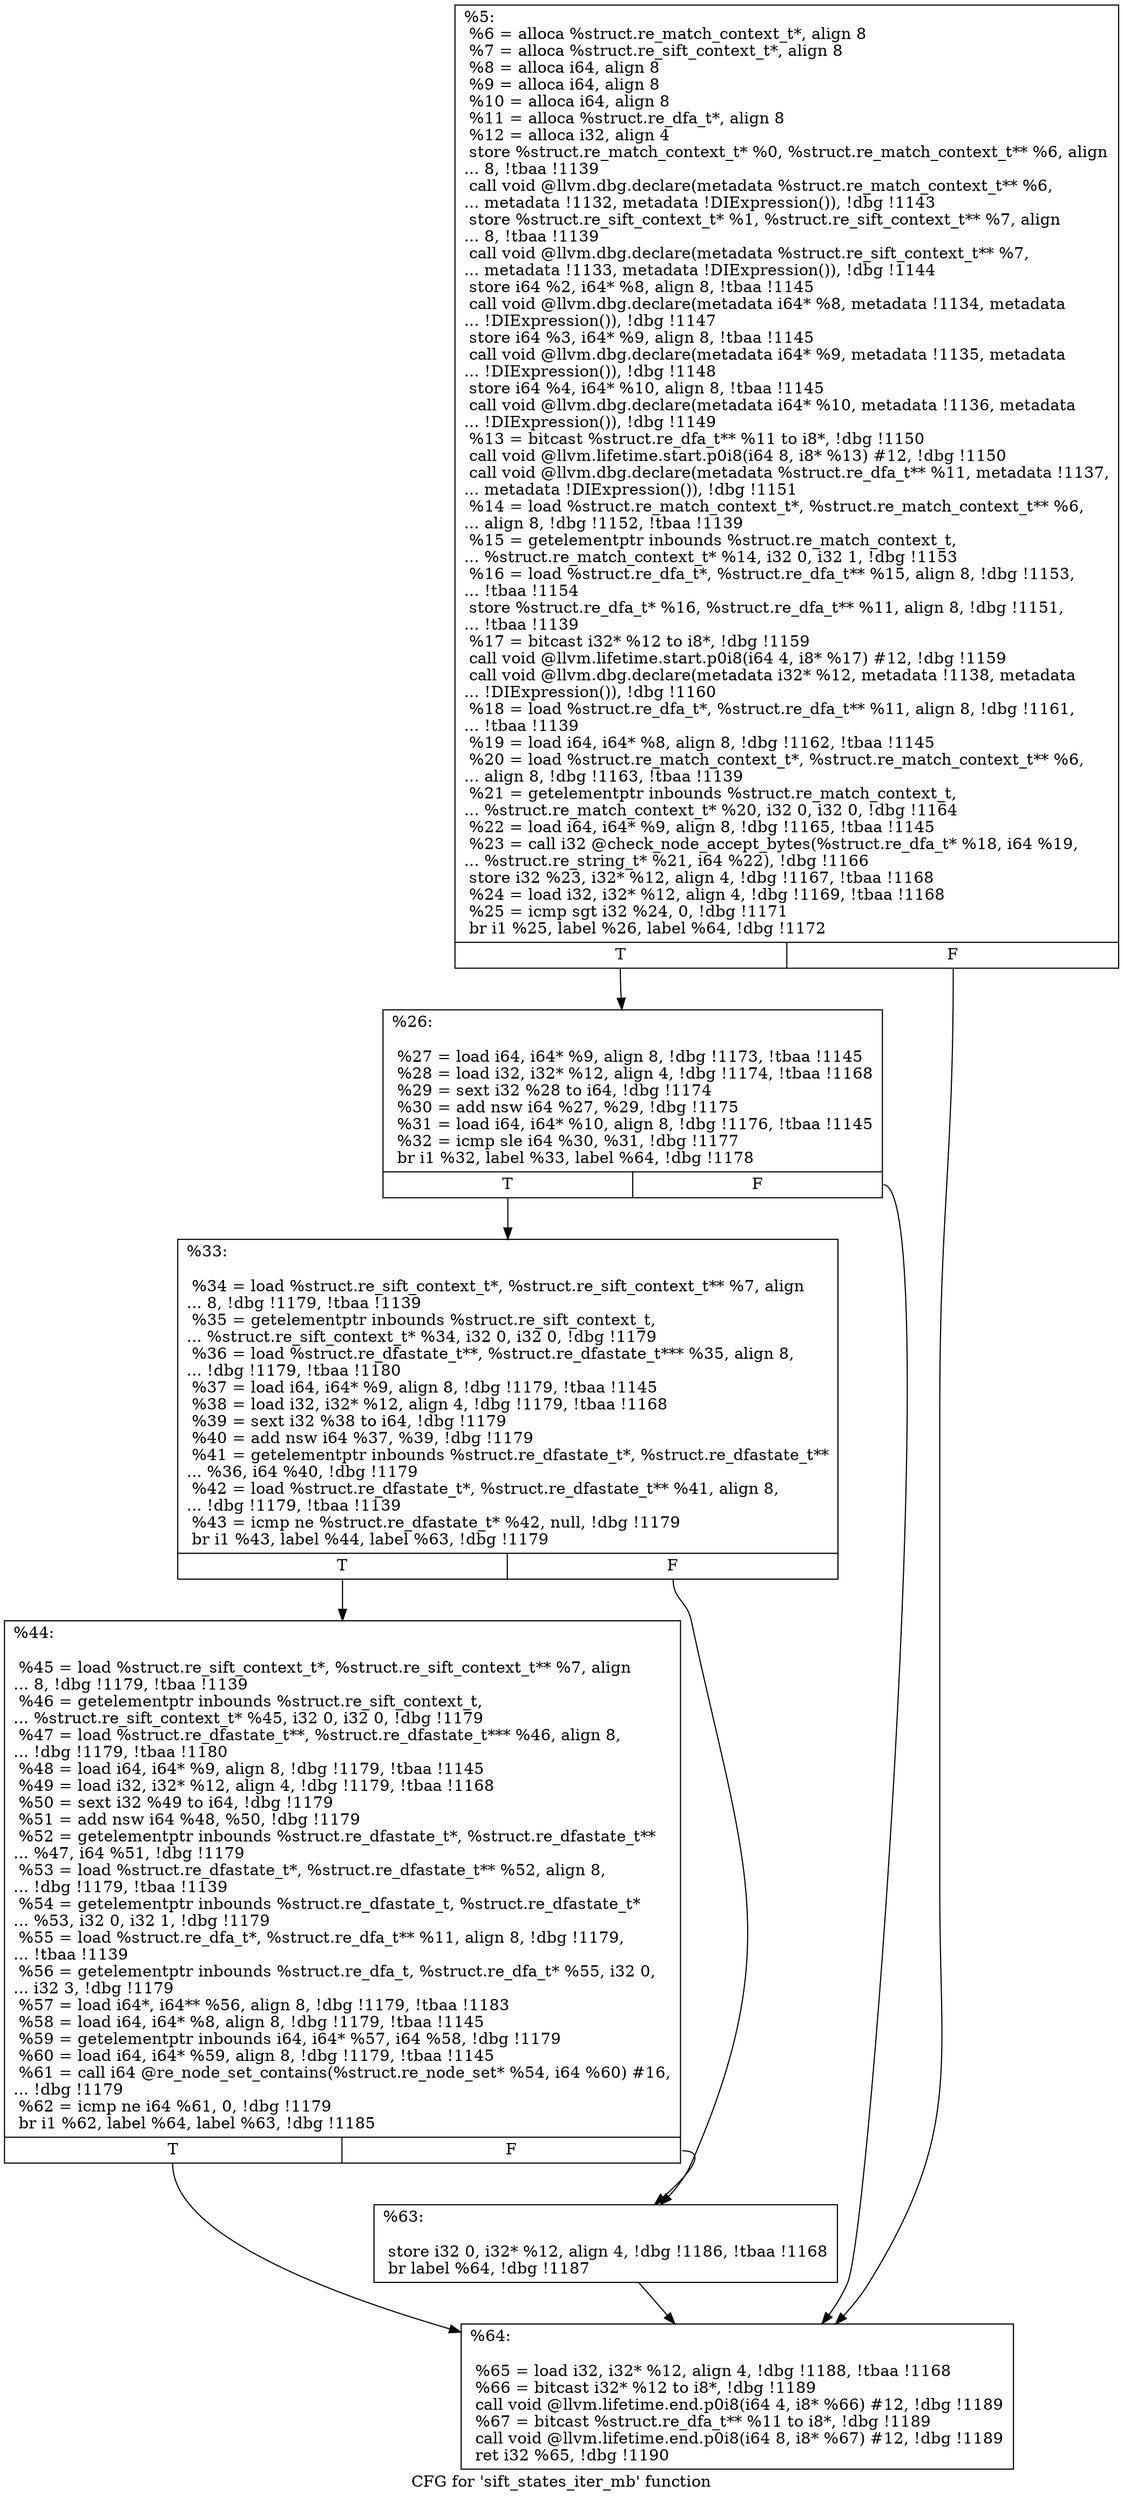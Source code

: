 digraph "CFG for 'sift_states_iter_mb' function" {
	label="CFG for 'sift_states_iter_mb' function";

	Node0xea3bf0 [shape=record,label="{%5:\l  %6 = alloca %struct.re_match_context_t*, align 8\l  %7 = alloca %struct.re_sift_context_t*, align 8\l  %8 = alloca i64, align 8\l  %9 = alloca i64, align 8\l  %10 = alloca i64, align 8\l  %11 = alloca %struct.re_dfa_t*, align 8\l  %12 = alloca i32, align 4\l  store %struct.re_match_context_t* %0, %struct.re_match_context_t** %6, align\l... 8, !tbaa !1139\l  call void @llvm.dbg.declare(metadata %struct.re_match_context_t** %6,\l... metadata !1132, metadata !DIExpression()), !dbg !1143\l  store %struct.re_sift_context_t* %1, %struct.re_sift_context_t** %7, align\l... 8, !tbaa !1139\l  call void @llvm.dbg.declare(metadata %struct.re_sift_context_t** %7,\l... metadata !1133, metadata !DIExpression()), !dbg !1144\l  store i64 %2, i64* %8, align 8, !tbaa !1145\l  call void @llvm.dbg.declare(metadata i64* %8, metadata !1134, metadata\l... !DIExpression()), !dbg !1147\l  store i64 %3, i64* %9, align 8, !tbaa !1145\l  call void @llvm.dbg.declare(metadata i64* %9, metadata !1135, metadata\l... !DIExpression()), !dbg !1148\l  store i64 %4, i64* %10, align 8, !tbaa !1145\l  call void @llvm.dbg.declare(metadata i64* %10, metadata !1136, metadata\l... !DIExpression()), !dbg !1149\l  %13 = bitcast %struct.re_dfa_t** %11 to i8*, !dbg !1150\l  call void @llvm.lifetime.start.p0i8(i64 8, i8* %13) #12, !dbg !1150\l  call void @llvm.dbg.declare(metadata %struct.re_dfa_t** %11, metadata !1137,\l... metadata !DIExpression()), !dbg !1151\l  %14 = load %struct.re_match_context_t*, %struct.re_match_context_t** %6,\l... align 8, !dbg !1152, !tbaa !1139\l  %15 = getelementptr inbounds %struct.re_match_context_t,\l... %struct.re_match_context_t* %14, i32 0, i32 1, !dbg !1153\l  %16 = load %struct.re_dfa_t*, %struct.re_dfa_t** %15, align 8, !dbg !1153,\l... !tbaa !1154\l  store %struct.re_dfa_t* %16, %struct.re_dfa_t** %11, align 8, !dbg !1151,\l... !tbaa !1139\l  %17 = bitcast i32* %12 to i8*, !dbg !1159\l  call void @llvm.lifetime.start.p0i8(i64 4, i8* %17) #12, !dbg !1159\l  call void @llvm.dbg.declare(metadata i32* %12, metadata !1138, metadata\l... !DIExpression()), !dbg !1160\l  %18 = load %struct.re_dfa_t*, %struct.re_dfa_t** %11, align 8, !dbg !1161,\l... !tbaa !1139\l  %19 = load i64, i64* %8, align 8, !dbg !1162, !tbaa !1145\l  %20 = load %struct.re_match_context_t*, %struct.re_match_context_t** %6,\l... align 8, !dbg !1163, !tbaa !1139\l  %21 = getelementptr inbounds %struct.re_match_context_t,\l... %struct.re_match_context_t* %20, i32 0, i32 0, !dbg !1164\l  %22 = load i64, i64* %9, align 8, !dbg !1165, !tbaa !1145\l  %23 = call i32 @check_node_accept_bytes(%struct.re_dfa_t* %18, i64 %19,\l... %struct.re_string_t* %21, i64 %22), !dbg !1166\l  store i32 %23, i32* %12, align 4, !dbg !1167, !tbaa !1168\l  %24 = load i32, i32* %12, align 4, !dbg !1169, !tbaa !1168\l  %25 = icmp sgt i32 %24, 0, !dbg !1171\l  br i1 %25, label %26, label %64, !dbg !1172\l|{<s0>T|<s1>F}}"];
	Node0xea3bf0:s0 -> Node0xea3d50;
	Node0xea3bf0:s1 -> Node0xea3e90;
	Node0xea3d50 [shape=record,label="{%26:\l\l  %27 = load i64, i64* %9, align 8, !dbg !1173, !tbaa !1145\l  %28 = load i32, i32* %12, align 4, !dbg !1174, !tbaa !1168\l  %29 = sext i32 %28 to i64, !dbg !1174\l  %30 = add nsw i64 %27, %29, !dbg !1175\l  %31 = load i64, i64* %10, align 8, !dbg !1176, !tbaa !1145\l  %32 = icmp sle i64 %30, %31, !dbg !1177\l  br i1 %32, label %33, label %64, !dbg !1178\l|{<s0>T|<s1>F}}"];
	Node0xea3d50:s0 -> Node0xea3da0;
	Node0xea3d50:s1 -> Node0xea3e90;
	Node0xea3da0 [shape=record,label="{%33:\l\l  %34 = load %struct.re_sift_context_t*, %struct.re_sift_context_t** %7, align\l... 8, !dbg !1179, !tbaa !1139\l  %35 = getelementptr inbounds %struct.re_sift_context_t,\l... %struct.re_sift_context_t* %34, i32 0, i32 0, !dbg !1179\l  %36 = load %struct.re_dfastate_t**, %struct.re_dfastate_t*** %35, align 8,\l... !dbg !1179, !tbaa !1180\l  %37 = load i64, i64* %9, align 8, !dbg !1179, !tbaa !1145\l  %38 = load i32, i32* %12, align 4, !dbg !1179, !tbaa !1168\l  %39 = sext i32 %38 to i64, !dbg !1179\l  %40 = add nsw i64 %37, %39, !dbg !1179\l  %41 = getelementptr inbounds %struct.re_dfastate_t*, %struct.re_dfastate_t**\l... %36, i64 %40, !dbg !1179\l  %42 = load %struct.re_dfastate_t*, %struct.re_dfastate_t** %41, align 8,\l... !dbg !1179, !tbaa !1139\l  %43 = icmp ne %struct.re_dfastate_t* %42, null, !dbg !1179\l  br i1 %43, label %44, label %63, !dbg !1179\l|{<s0>T|<s1>F}}"];
	Node0xea3da0:s0 -> Node0xea3df0;
	Node0xea3da0:s1 -> Node0xea3e40;
	Node0xea3df0 [shape=record,label="{%44:\l\l  %45 = load %struct.re_sift_context_t*, %struct.re_sift_context_t** %7, align\l... 8, !dbg !1179, !tbaa !1139\l  %46 = getelementptr inbounds %struct.re_sift_context_t,\l... %struct.re_sift_context_t* %45, i32 0, i32 0, !dbg !1179\l  %47 = load %struct.re_dfastate_t**, %struct.re_dfastate_t*** %46, align 8,\l... !dbg !1179, !tbaa !1180\l  %48 = load i64, i64* %9, align 8, !dbg !1179, !tbaa !1145\l  %49 = load i32, i32* %12, align 4, !dbg !1179, !tbaa !1168\l  %50 = sext i32 %49 to i64, !dbg !1179\l  %51 = add nsw i64 %48, %50, !dbg !1179\l  %52 = getelementptr inbounds %struct.re_dfastate_t*, %struct.re_dfastate_t**\l... %47, i64 %51, !dbg !1179\l  %53 = load %struct.re_dfastate_t*, %struct.re_dfastate_t** %52, align 8,\l... !dbg !1179, !tbaa !1139\l  %54 = getelementptr inbounds %struct.re_dfastate_t, %struct.re_dfastate_t*\l... %53, i32 0, i32 1, !dbg !1179\l  %55 = load %struct.re_dfa_t*, %struct.re_dfa_t** %11, align 8, !dbg !1179,\l... !tbaa !1139\l  %56 = getelementptr inbounds %struct.re_dfa_t, %struct.re_dfa_t* %55, i32 0,\l... i32 3, !dbg !1179\l  %57 = load i64*, i64** %56, align 8, !dbg !1179, !tbaa !1183\l  %58 = load i64, i64* %8, align 8, !dbg !1179, !tbaa !1145\l  %59 = getelementptr inbounds i64, i64* %57, i64 %58, !dbg !1179\l  %60 = load i64, i64* %59, align 8, !dbg !1179, !tbaa !1145\l  %61 = call i64 @re_node_set_contains(%struct.re_node_set* %54, i64 %60) #16,\l... !dbg !1179\l  %62 = icmp ne i64 %61, 0, !dbg !1179\l  br i1 %62, label %64, label %63, !dbg !1185\l|{<s0>T|<s1>F}}"];
	Node0xea3df0:s0 -> Node0xea3e90;
	Node0xea3df0:s1 -> Node0xea3e40;
	Node0xea3e40 [shape=record,label="{%63:\l\l  store i32 0, i32* %12, align 4, !dbg !1186, !tbaa !1168\l  br label %64, !dbg !1187\l}"];
	Node0xea3e40 -> Node0xea3e90;
	Node0xea3e90 [shape=record,label="{%64:\l\l  %65 = load i32, i32* %12, align 4, !dbg !1188, !tbaa !1168\l  %66 = bitcast i32* %12 to i8*, !dbg !1189\l  call void @llvm.lifetime.end.p0i8(i64 4, i8* %66) #12, !dbg !1189\l  %67 = bitcast %struct.re_dfa_t** %11 to i8*, !dbg !1189\l  call void @llvm.lifetime.end.p0i8(i64 8, i8* %67) #12, !dbg !1189\l  ret i32 %65, !dbg !1190\l}"];
}
